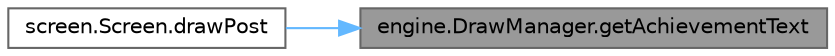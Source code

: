 digraph "engine.DrawManager.getAchievementText"
{
 // LATEX_PDF_SIZE
  bgcolor="transparent";
  edge [fontname=Helvetica,fontsize=10,labelfontname=Helvetica,labelfontsize=10];
  node [fontname=Helvetica,fontsize=10,shape=box,height=0.2,width=0.4];
  rankdir="RL";
  Node1 [id="Node000001",label="engine.DrawManager.getAchievementText",height=0.2,width=0.4,color="gray40", fillcolor="grey60", style="filled", fontcolor="black",tooltip=" "];
  Node1 -> Node2 [id="edge1_Node000001_Node000002",dir="back",color="steelblue1",style="solid",tooltip=" "];
  Node2 [id="Node000002",label="screen.Screen.drawPost",height=0.2,width=0.4,color="grey40", fillcolor="white", style="filled",URL="$classscreen_1_1_screen.html#afa6e5be0e548c5eedfc06060ee7fc2c4",tooltip="Update the elements on screen after update all child screen."];
}
